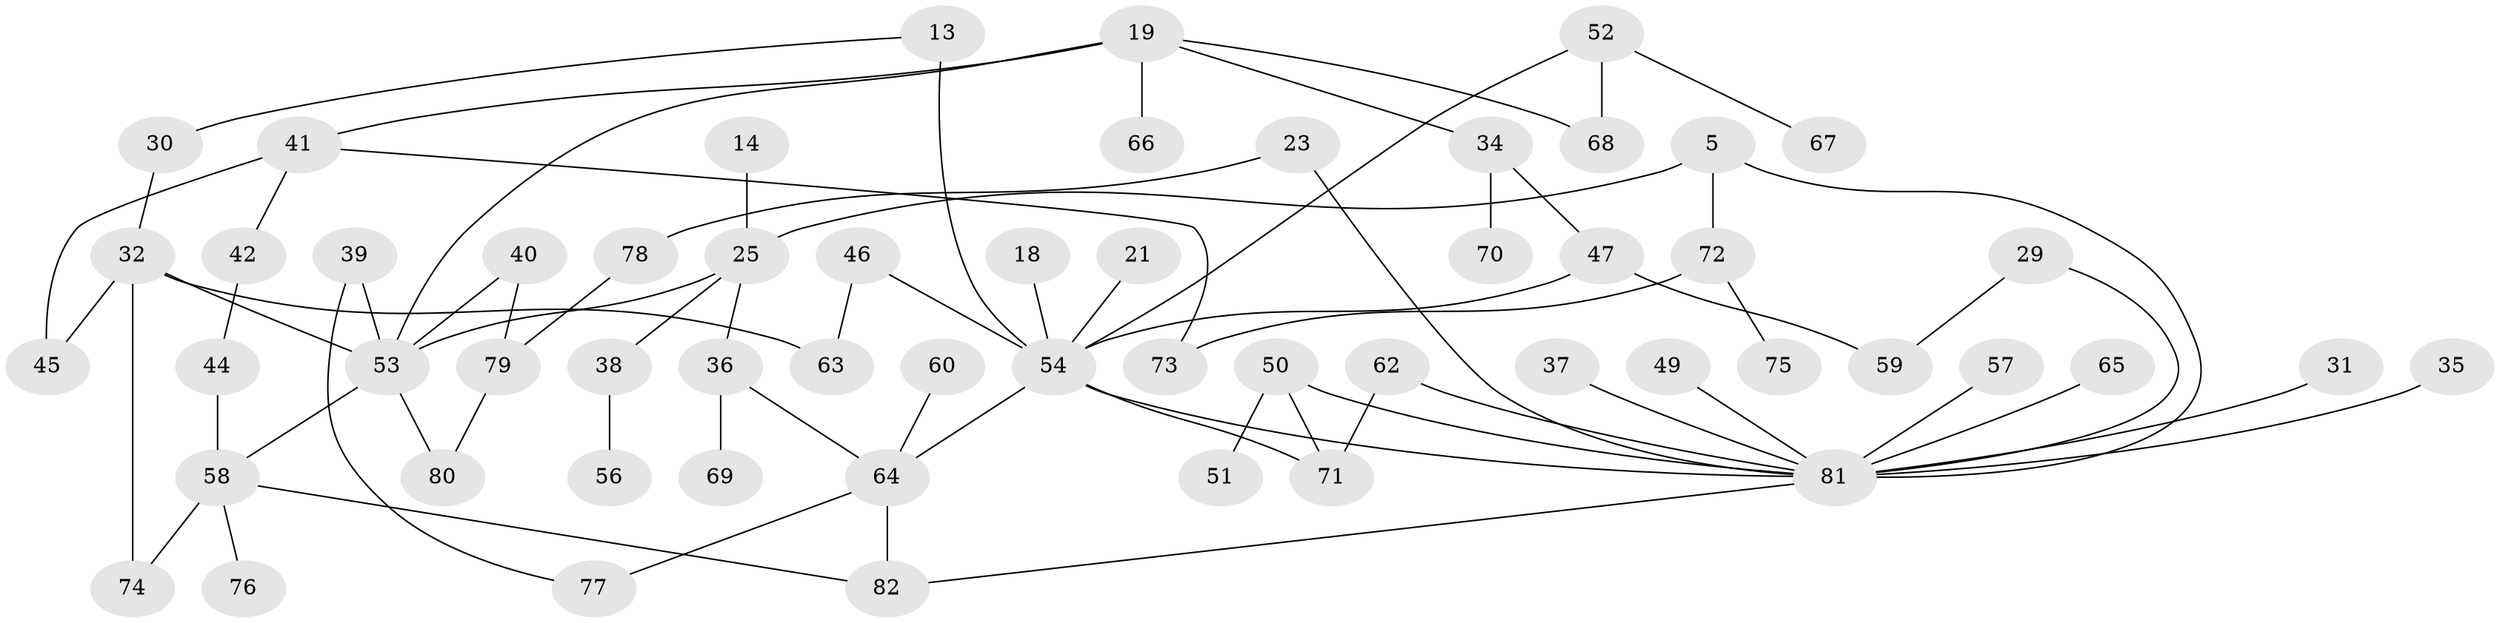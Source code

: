// original degree distribution, {6: 0.04878048780487805, 5: 0.04878048780487805, 3: 0.25609756097560976, 4: 0.04878048780487805, 7: 0.012195121951219513, 2: 0.34146341463414637, 1: 0.24390243902439024}
// Generated by graph-tools (version 1.1) at 2025/45/03/04/25 21:45:55]
// undirected, 57 vertices, 73 edges
graph export_dot {
graph [start="1"]
  node [color=gray90,style=filled];
  5;
  13;
  14;
  18;
  19;
  21;
  23;
  25 [super="+10"];
  29;
  30;
  31;
  32 [super="+27"];
  34;
  35;
  36 [super="+26"];
  37;
  38;
  39 [super="+28"];
  40;
  41;
  42;
  44;
  45;
  46;
  47 [super="+16"];
  49;
  50;
  51;
  52 [super="+12"];
  53 [super="+11+24"];
  54 [super="+1+6"];
  56;
  57;
  58 [super="+22"];
  59;
  60;
  62;
  63;
  64 [super="+2"];
  65;
  66;
  67;
  68;
  69;
  70;
  71;
  72 [super="+61"];
  73;
  74;
  75;
  76;
  77;
  78;
  79;
  80;
  81 [super="+55+43"];
  82;
  5 -- 25 [weight=2];
  5 -- 72 [weight=2];
  5 -- 81 [weight=2];
  13 -- 30;
  13 -- 54 [weight=2];
  14 -- 25;
  18 -- 54;
  19 -- 41;
  19 -- 66;
  19 -- 68;
  19 -- 34;
  19 -- 53;
  21 -- 54;
  23 -- 78;
  23 -- 81;
  25 -- 38;
  25 -- 53;
  25 -- 36;
  29 -- 59;
  29 -- 81;
  30 -- 32;
  31 -- 81;
  32 -- 63;
  32 -- 45;
  32 -- 74;
  32 -- 53;
  34 -- 70;
  34 -- 47;
  35 -- 81;
  36 -- 64;
  36 -- 69;
  37 -- 81;
  38 -- 56;
  39 -- 77;
  39 -- 53 [weight=2];
  40 -- 79;
  40 -- 53;
  41 -- 42;
  41 -- 45;
  41 -- 73;
  42 -- 44;
  44 -- 58;
  46 -- 63;
  46 -- 54;
  47 -- 59;
  47 -- 54;
  49 -- 81;
  50 -- 51;
  50 -- 71;
  50 -- 81;
  52 -- 67;
  52 -- 68;
  52 -- 54;
  53 -- 58;
  53 -- 80;
  54 -- 71;
  54 -- 64;
  54 -- 81;
  57 -- 81;
  58 -- 76;
  58 -- 82;
  58 -- 74;
  60 -- 64;
  62 -- 71;
  62 -- 81;
  64 -- 82;
  64 -- 77;
  65 -- 81;
  72 -- 73;
  72 -- 75;
  78 -- 79;
  79 -- 80;
  81 -- 82;
}

